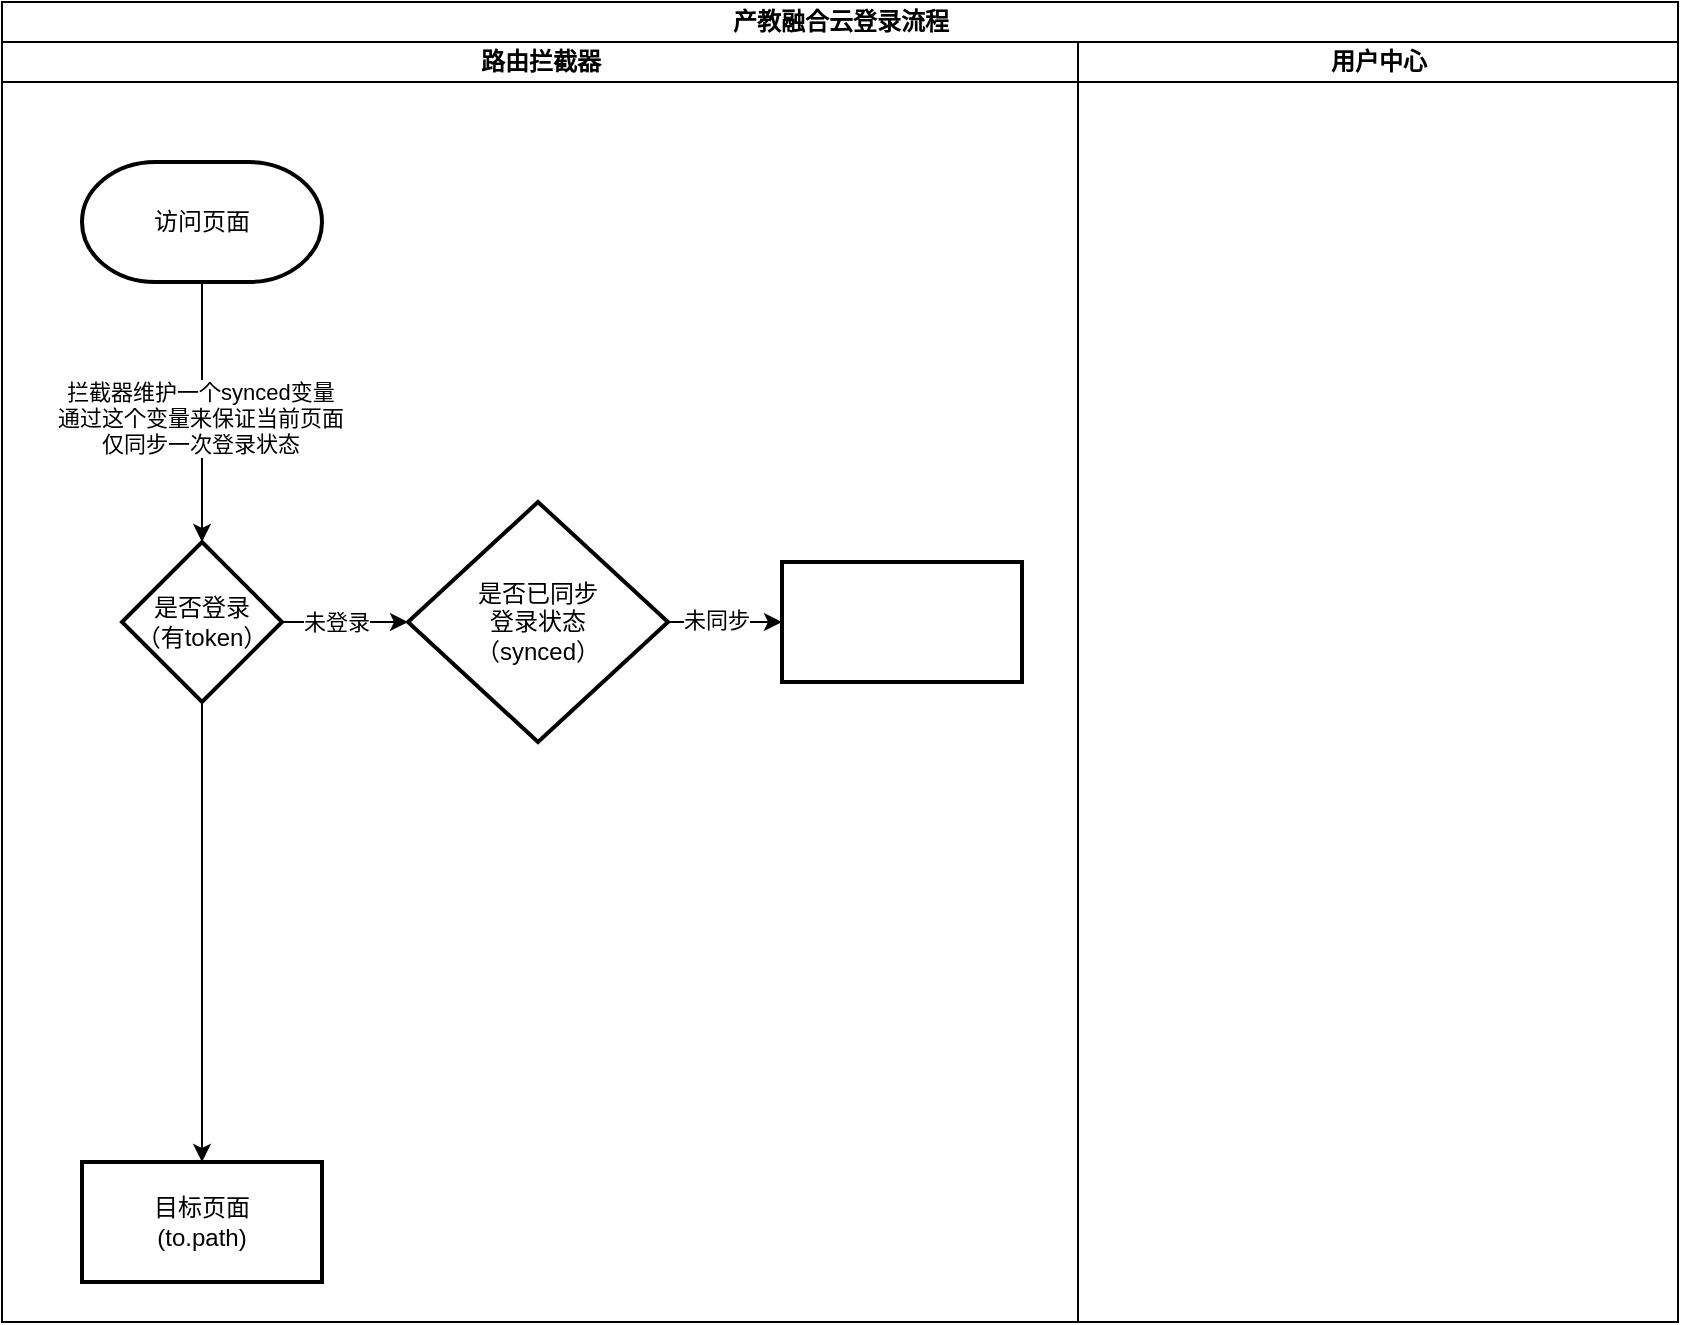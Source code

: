 <mxfile version="21.7.2" type="github">
  <diagram id="prtHgNgQTEPvFCAcTncT" name="Page-1">
    <mxGraphModel dx="1136" dy="672" grid="1" gridSize="10" guides="1" tooltips="1" connect="1" arrows="1" fold="1" page="1" pageScale="1" pageWidth="827" pageHeight="1169" math="0" shadow="0">
      <root>
        <mxCell id="0" />
        <mxCell id="1" parent="0" />
        <mxCell id="Mk3c4lTgCmmT1804mff--29" value="产教融合云登录流程" style="swimlane;childLayout=stackLayout;resizeParent=1;resizeParentMax=0;startSize=20;html=1;" parent="1" vertex="1">
          <mxGeometry x="80.0" y="80" width="838" height="660" as="geometry" />
        </mxCell>
        <mxCell id="Mk3c4lTgCmmT1804mff--30" value="路由拦截器" style="swimlane;startSize=20;html=1;" parent="Mk3c4lTgCmmT1804mff--29" vertex="1">
          <mxGeometry y="20" width="538" height="640" as="geometry" />
        </mxCell>
        <mxCell id="Mk3c4lTgCmmT1804mff--40" value="" style="edgeStyle=orthogonalEdgeStyle;rounded=0;orthogonalLoop=1;jettySize=auto;html=1;" parent="Mk3c4lTgCmmT1804mff--30" source="Mk3c4lTgCmmT1804mff--35" target="Mk3c4lTgCmmT1804mff--39" edge="1">
          <mxGeometry relative="1" as="geometry" />
        </mxCell>
        <mxCell id="vHbJ6z_UaGFsN0cAK3Xe-1" value="拦截器维护一个synced变量&lt;br&gt;通过这个变量来保证当前页面&lt;br&gt;仅同步一次登录状态" style="edgeLabel;html=1;align=center;verticalAlign=middle;resizable=0;points=[];" vertex="1" connectable="0" parent="Mk3c4lTgCmmT1804mff--40">
          <mxGeometry x="0.043" y="-1" relative="1" as="geometry">
            <mxPoint as="offset" />
          </mxGeometry>
        </mxCell>
        <mxCell id="Mk3c4lTgCmmT1804mff--35" value="访问页面" style="strokeWidth=2;html=1;shape=mxgraph.flowchart.terminator;whiteSpace=wrap;" parent="Mk3c4lTgCmmT1804mff--30" vertex="1">
          <mxGeometry x="40" y="60" width="120" height="60" as="geometry" />
        </mxCell>
        <mxCell id="Mk3c4lTgCmmT1804mff--42" value="" style="edgeStyle=orthogonalEdgeStyle;rounded=0;orthogonalLoop=1;jettySize=auto;html=1;entryX=0;entryY=0.5;entryDx=0;entryDy=0;" parent="Mk3c4lTgCmmT1804mff--30" source="Mk3c4lTgCmmT1804mff--39" target="vHbJ6z_UaGFsN0cAK3Xe-4" edge="1">
          <mxGeometry relative="1" as="geometry">
            <mxPoint x="193" y="290" as="targetPoint" />
          </mxGeometry>
        </mxCell>
        <mxCell id="Mk3c4lTgCmmT1804mff--43" value="未登录" style="edgeLabel;html=1;align=center;verticalAlign=middle;resizable=0;points=[];" parent="Mk3c4lTgCmmT1804mff--42" vertex="1" connectable="0">
          <mxGeometry x="-0.159" relative="1" as="geometry">
            <mxPoint as="offset" />
          </mxGeometry>
        </mxCell>
        <mxCell id="Mk3c4lTgCmmT1804mff--45" value="" style="edgeStyle=orthogonalEdgeStyle;rounded=0;orthogonalLoop=1;jettySize=auto;html=1;exitX=0.5;exitY=1;exitDx=0;exitDy=0;entryX=0.5;entryY=0;entryDx=0;entryDy=0;" parent="Mk3c4lTgCmmT1804mff--30" edge="1" target="Mk3c4lTgCmmT1804mff--44" source="Mk3c4lTgCmmT1804mff--39">
          <mxGeometry relative="1" as="geometry">
            <mxPoint x="92.83" y="270" as="sourcePoint" />
            <mxPoint x="92.83" y="360.0" as="targetPoint" />
            <Array as="points" />
          </mxGeometry>
        </mxCell>
        <mxCell id="Mk3c4lTgCmmT1804mff--44" value="目标页面&lt;br&gt;(to.path)" style="whiteSpace=wrap;html=1;strokeWidth=2;" parent="Mk3c4lTgCmmT1804mff--30" vertex="1">
          <mxGeometry x="40" y="560" width="120" height="60" as="geometry" />
        </mxCell>
        <mxCell id="Mk3c4lTgCmmT1804mff--39" value="是否登录&lt;br&gt;（有token）" style="rhombus;whiteSpace=wrap;html=1;strokeWidth=2;" parent="Mk3c4lTgCmmT1804mff--30" vertex="1">
          <mxGeometry x="60.0" y="250" width="80" height="80" as="geometry" />
        </mxCell>
        <mxCell id="vHbJ6z_UaGFsN0cAK3Xe-4" value="是否已同步&lt;br&gt;登录状态&lt;br&gt;（synced）" style="rhombus;whiteSpace=wrap;html=1;strokeWidth=2;" vertex="1" parent="Mk3c4lTgCmmT1804mff--30">
          <mxGeometry x="203" y="230" width="130" height="120" as="geometry" />
        </mxCell>
        <mxCell id="vHbJ6z_UaGFsN0cAK3Xe-6" value="" style="whiteSpace=wrap;html=1;strokeWidth=2;" vertex="1" parent="Mk3c4lTgCmmT1804mff--30">
          <mxGeometry x="390" y="260" width="120" height="60" as="geometry" />
        </mxCell>
        <mxCell id="vHbJ6z_UaGFsN0cAK3Xe-7" value="" style="edgeStyle=orthogonalEdgeStyle;rounded=0;orthogonalLoop=1;jettySize=auto;html=1;" edge="1" parent="Mk3c4lTgCmmT1804mff--30" source="vHbJ6z_UaGFsN0cAK3Xe-4" target="vHbJ6z_UaGFsN0cAK3Xe-6">
          <mxGeometry relative="1" as="geometry" />
        </mxCell>
        <mxCell id="vHbJ6z_UaGFsN0cAK3Xe-8" value="未同步" style="edgeLabel;html=1;align=center;verticalAlign=middle;resizable=0;points=[];" vertex="1" connectable="0" parent="vHbJ6z_UaGFsN0cAK3Xe-7">
          <mxGeometry x="-0.156" y="1" relative="1" as="geometry">
            <mxPoint as="offset" />
          </mxGeometry>
        </mxCell>
        <mxCell id="Mk3c4lTgCmmT1804mff--31" value="用户中心" style="swimlane;startSize=20;html=1;" parent="Mk3c4lTgCmmT1804mff--29" vertex="1">
          <mxGeometry x="538" y="20" width="300" height="640" as="geometry" />
        </mxCell>
      </root>
    </mxGraphModel>
  </diagram>
</mxfile>
